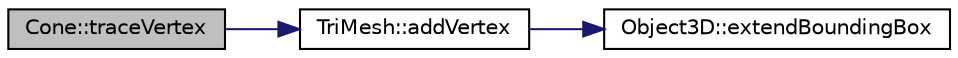 digraph "Cone::traceVertex"
{
  edge [fontname="Helvetica",fontsize="10",labelfontname="Helvetica",labelfontsize="10"];
  node [fontname="Helvetica",fontsize="10",shape=record];
  rankdir="LR";
  Node1 [label="Cone::traceVertex",height=0.2,width=0.4,color="black", fillcolor="grey75", style="filled", fontcolor="black"];
  Node1 -> Node2 [color="midnightblue",fontsize="10",style="solid",fontname="Helvetica"];
  Node2 [label="TriMesh::addVertex",height=0.2,width=0.4,color="black", fillcolor="white", style="filled",URL="$classTriMesh.html#ae0d2c0bdf6b91931ee86aa51c8bfc29d"];
  Node2 -> Node3 [color="midnightblue",fontsize="10",style="solid",fontname="Helvetica"];
  Node3 [label="Object3D::extendBoundingBox",height=0.2,width=0.4,color="black", fillcolor="white", style="filled",URL="$classObject3D.html#a3b86fbd9b122140b1ed68461abb1e583"];
}
